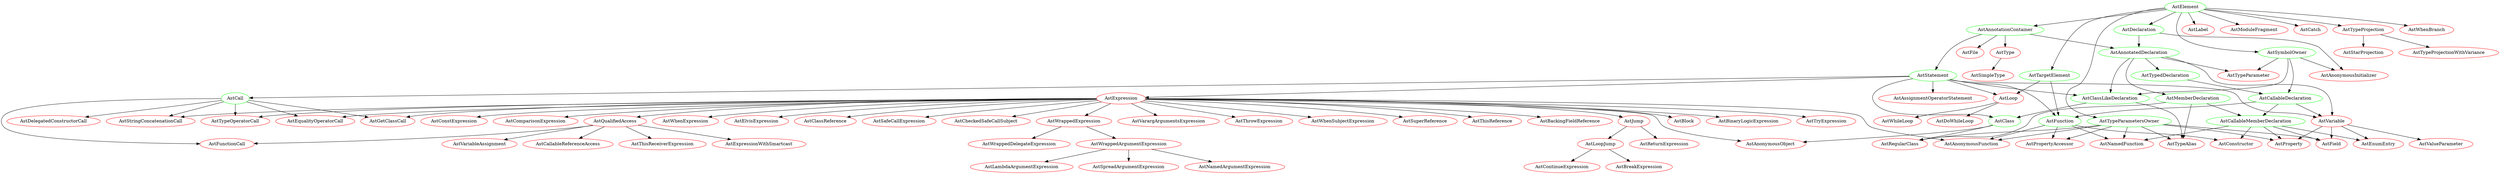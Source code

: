 digraph AstTree {
    AstElement [color=green]
    AstAnnotationContainer [color=green]
    AstType [color=red]
    AstLabel [color=red]
    AstSymbolOwner [color=green]
    AstTargetElement [color=green]
    AstStatement [color=green]
    AstExpression [color=red]
    AstDeclaration [color=green]
    AstAnnotatedDeclaration [color=green]
    AstAnonymousInitializer [color=red]
    AstTypedDeclaration [color=green]
    AstCallableDeclaration [color=green]
    AstTypeParameter [color=red]
    AstTypeParametersOwner [color=green]
    AstMemberDeclaration [color=green]
    AstCallableMemberDeclaration [color=green]
    AstVariable [color=red]
    AstValueParameter [color=red]
    AstProperty [color=red]
    AstField [color=red]
    AstEnumEntry [color=red]
    AstClassLikeDeclaration [color=green]
    AstClass [color=green]
    AstRegularClass [color=red]
    AstTypeAlias [color=red]
    AstFunction [color=green]
    AstNamedFunction [color=red]
    AstPropertyAccessor [color=red]
    AstConstructor [color=red]
    AstModuleFragment [color=red]
    AstFile [color=red]
    AstAnonymousFunction [color=red]
    AstAnonymousObject [color=red]
    AstLoop [color=red]
    AstDoWhileLoop [color=red]
    AstWhileLoop [color=red]
    AstBlock [color=red]
    AstBinaryLogicExpression [color=red]
    AstJump [color=red]
    AstLoopJump [color=red]
    AstBreakExpression [color=red]
    AstContinueExpression [color=red]
    AstCatch [color=red]
    AstTryExpression [color=red]
    AstConstExpression [color=red]
    AstTypeProjection [color=red]
    AstStarProjection [color=red]
    AstTypeProjectionWithVariance [color=red]
    AstCall [color=green]
    AstComparisonExpression [color=red]
    AstTypeOperatorCall [color=red]
    AstAssignmentOperatorStatement [color=red]
    AstEqualityOperatorCall [color=red]
    AstWhenExpression [color=red]
    AstWhenBranch [color=red]
    AstElvisExpression [color=red]
    AstClassReference [color=red]
    AstQualifiedAccess [color=red]
    AstFunctionCall [color=red]
    AstDelegatedConstructorCall [color=red]
    AstCallableReferenceAccess [color=red]
    AstThisReceiverExpression [color=red]
    AstExpressionWithSmartcast [color=red]
    AstSafeCallExpression [color=red]
    AstCheckedSafeCallSubject [color=red]
    AstGetClassCall [color=red]
    AstWrappedExpression [color=red]
    AstWrappedArgumentExpression [color=red]
    AstLambdaArgumentExpression [color=red]
    AstSpreadArgumentExpression [color=red]
    AstNamedArgumentExpression [color=red]
    AstVarargArgumentsExpression [color=red]
    AstReturnExpression [color=red]
    AstStringConcatenationCall [color=red]
    AstThrowExpression [color=red]
    AstVariableAssignment [color=red]
    AstWhenSubjectExpression [color=red]
    AstWrappedDelegateExpression [color=red]
    AstSuperReference [color=red]
    AstThisReference [color=red]
    AstBackingFieldReference [color=red]
    AstSimpleType [color=red]

    AstElement -> AstAnnotationContainer
    AstAnnotationContainer -> AstType
    AstElement -> AstLabel
    AstElement -> AstSymbolOwner
    AstElement -> AstTargetElement
    AstAnnotationContainer -> AstStatement
    AstStatement -> AstExpression
    AstElement -> AstDeclaration
    AstDeclaration -> AstAnnotatedDeclaration
    AstAnnotationContainer -> AstAnnotatedDeclaration
    AstDeclaration -> AstAnonymousInitializer
    AstSymbolOwner -> AstAnonymousInitializer
    AstAnnotatedDeclaration -> AstTypedDeclaration
    AstTypedDeclaration -> AstCallableDeclaration
    AstSymbolOwner -> AstCallableDeclaration
    AstAnnotatedDeclaration -> AstTypeParameter
    AstSymbolOwner -> AstTypeParameter
    AstElement -> AstTypeParametersOwner
    AstAnnotatedDeclaration -> AstMemberDeclaration
    AstCallableDeclaration -> AstCallableMemberDeclaration
    AstMemberDeclaration -> AstCallableMemberDeclaration
    AstCallableDeclaration -> AstVariable
    AstAnnotatedDeclaration -> AstVariable
    AstStatement -> AstVariable
    AstVariable -> AstValueParameter
    AstVariable -> AstProperty
    AstTypeParametersOwner -> AstProperty
    AstCallableMemberDeclaration -> AstProperty
    AstVariable -> AstField
    AstTypeParametersOwner -> AstField
    AstCallableMemberDeclaration -> AstField
    AstVariable -> AstEnumEntry
    AstCallableMemberDeclaration -> AstEnumEntry
    AstAnnotatedDeclaration -> AstClassLikeDeclaration
    AstStatement -> AstClassLikeDeclaration
    AstSymbolOwner -> AstClassLikeDeclaration
    AstClassLikeDeclaration -> AstClass
    AstStatement -> AstClass
    AstMemberDeclaration -> AstRegularClass
    AstTypeParametersOwner -> AstRegularClass
    AstClass -> AstRegularClass
    AstClassLikeDeclaration -> AstTypeAlias
    AstMemberDeclaration -> AstTypeAlias
    AstTypeParametersOwner -> AstTypeAlias
    AstCallableDeclaration -> AstFunction
    AstTargetElement -> AstFunction
    AstStatement -> AstFunction
    AstFunction -> AstNamedFunction
    AstCallableMemberDeclaration -> AstNamedFunction
    AstTypeParametersOwner -> AstNamedFunction
    AstFunction -> AstPropertyAccessor
    AstTypeParametersOwner -> AstPropertyAccessor
    AstFunction -> AstConstructor
    AstCallableMemberDeclaration -> AstConstructor
    AstElement -> AstModuleFragment
    AstAnnotationContainer -> AstFile
    AstFunction -> AstAnonymousFunction
    AstExpression -> AstAnonymousFunction
    AstTypeParametersOwner -> AstAnonymousFunction
    AstClass -> AstAnonymousObject
    AstExpression -> AstAnonymousObject
    AstStatement -> AstLoop
    AstTargetElement -> AstLoop
    AstLoop -> AstDoWhileLoop
    AstLoop -> AstWhileLoop
    AstExpression -> AstBlock
    AstExpression -> AstBinaryLogicExpression
    AstExpression -> AstJump
    AstJump -> AstLoopJump
    AstLoopJump -> AstBreakExpression
    AstLoopJump -> AstContinueExpression
    AstElement -> AstCatch
    AstExpression -> AstTryExpression
    AstExpression -> AstConstExpression
    AstElement -> AstTypeProjection
    AstTypeProjection -> AstStarProjection
    AstTypeProjection -> AstTypeProjectionWithVariance
    AstStatement -> AstCall
    AstExpression -> AstComparisonExpression
    AstExpression -> AstTypeOperatorCall
    AstCall -> AstTypeOperatorCall
    AstStatement -> AstAssignmentOperatorStatement
    AstExpression -> AstEqualityOperatorCall
    AstCall -> AstEqualityOperatorCall
    AstExpression -> AstWhenExpression
    AstElement -> AstWhenBranch
    AstExpression -> AstElvisExpression
    AstExpression -> AstClassReference
    AstExpression -> AstQualifiedAccess
    AstQualifiedAccess -> AstFunctionCall
    AstCall -> AstFunctionCall
    AstCall -> AstDelegatedConstructorCall
    AstQualifiedAccess -> AstCallableReferenceAccess
    AstQualifiedAccess -> AstThisReceiverExpression
    AstQualifiedAccess -> AstExpressionWithSmartcast
    AstExpression -> AstSafeCallExpression
    AstExpression -> AstCheckedSafeCallSubject
    AstExpression -> AstGetClassCall
    AstCall -> AstGetClassCall
    AstExpression -> AstWrappedExpression
    AstWrappedExpression -> AstWrappedArgumentExpression
    AstWrappedArgumentExpression -> AstLambdaArgumentExpression
    AstWrappedArgumentExpression -> AstSpreadArgumentExpression
    AstWrappedArgumentExpression -> AstNamedArgumentExpression
    AstExpression -> AstVarargArgumentsExpression
    AstJump -> AstReturnExpression
    AstCall -> AstStringConcatenationCall
    AstExpression -> AstStringConcatenationCall
    AstExpression -> AstThrowExpression
    AstQualifiedAccess -> AstVariableAssignment
    AstExpression -> AstWhenSubjectExpression
    AstWrappedExpression -> AstWrappedDelegateExpression
    AstExpression -> AstSuperReference
    AstExpression -> AstThisReference
    AstExpression -> AstBackingFieldReference
    AstType -> AstSimpleType
}
